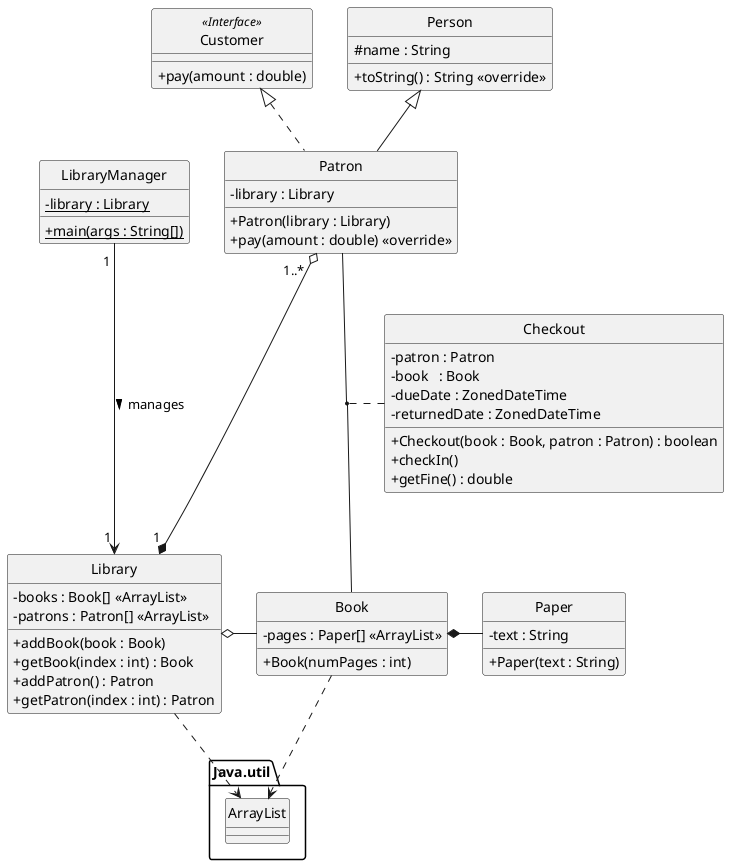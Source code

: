 @startuml
set separator none
skinparam classAttributeIconSize 0
hide circle

class LibraryManager {
 - {static} library : Library
 + {static} main(args : String[])
}

class Library {
 - books : Book[] <<ArrayList>>
 - patrons : Patron[] <<ArrayList>>
 + addBook(book : Book)
 + getBook(index : int) : Book
 + addPatron() : Patron
 + getPatron(index : int) : Patron
}

class Book {
 - pages : Paper[] <<ArrayList>> 
 + Book(numPages : int)
}

class Customer <<Interface>> {
 + pay(amount : double)
}

class Person {
 # name : String
 + toString() : String <<override>>
}

class Patron {
 - library : Library
 + Patron(library : Library)
 + pay(amount : double) <<override>>
}

class Checkout {
  - patron : Patron
  - book   : Book
  - dueDate : ZonedDateTime
  - returnedDate : ZonedDateTime
  + Checkout(book : Book, patron : Patron) : boolean
  + checkIn()
  + getFine() : double
}

class Paper {
 -text : String
 +Paper(text : String)
}

package Java.util {
  class ArrayList {  
  }
}

LibraryManager "1 " --> "1 " Library : manages >
LibraryManager -[hidden] Patron
Customer <|.. Patron 
Person <|-- Patron
Patron "1..*  " o--* "1 " Library
Library o- Book
Book *- Paper
(Patron, Book) .. Checkout
Book ..> ArrayList 
Library ..> ArrayList
@enduml
